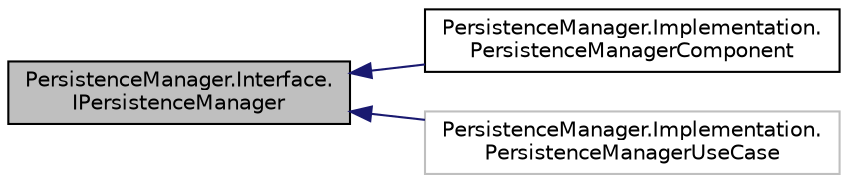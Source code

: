digraph "PersistenceManager.Interface.IPersistenceManager"
{
  edge [fontname="Helvetica",fontsize="10",labelfontname="Helvetica",labelfontsize="10"];
  node [fontname="Helvetica",fontsize="10",shape=record];
  rankdir="LR";
  Node1 [label="PersistenceManager.Interface.\lIPersistenceManager",height=0.2,width=0.4,color="black", fillcolor="grey75", style="filled" fontcolor="black"];
  Node1 -> Node2 [dir="back",color="midnightblue",fontsize="10",style="solid",fontname="Helvetica"];
  Node2 [label="PersistenceManager.Implementation.\lPersistenceManagerComponent",height=0.2,width=0.4,color="black", fillcolor="white", style="filled",URL="$class_persistence_manager_1_1_implementation_1_1_persistence_manager_component.html"];
  Node1 -> Node3 [dir="back",color="midnightblue",fontsize="10",style="solid",fontname="Helvetica"];
  Node3 [label="PersistenceManager.Implementation.\lPersistenceManagerUseCase",height=0.2,width=0.4,color="grey75", fillcolor="white", style="filled"];
}
